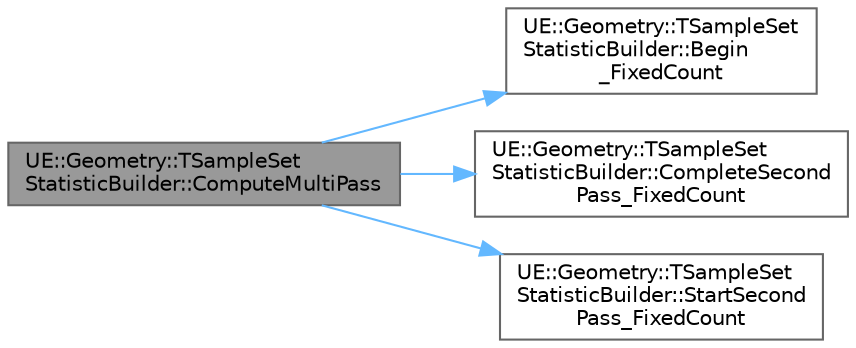digraph "UE::Geometry::TSampleSetStatisticBuilder::ComputeMultiPass"
{
 // INTERACTIVE_SVG=YES
 // LATEX_PDF_SIZE
  bgcolor="transparent";
  edge [fontname=Helvetica,fontsize=10,labelfontname=Helvetica,labelfontsize=10];
  node [fontname=Helvetica,fontsize=10,shape=box,height=0.2,width=0.4];
  rankdir="LR";
  Node1 [id="Node000001",label="UE::Geometry::TSampleSet\lStatisticBuilder::ComputeMultiPass",height=0.2,width=0.4,color="gray40", fillcolor="grey60", style="filled", fontcolor="black",tooltip=" "];
  Node1 -> Node2 [id="edge1_Node000001_Node000002",color="steelblue1",style="solid",tooltip=" "];
  Node2 [id="Node000002",label="UE::Geometry::TSampleSet\lStatisticBuilder::Begin\l_FixedCount",height=0.2,width=0.4,color="grey40", fillcolor="white", style="filled",URL="$dc/d3e/structUE_1_1Geometry_1_1TSampleSetStatisticBuilder.html#ad2e0522fdd6957952b515fe623df985e",tooltip=" "];
  Node1 -> Node3 [id="edge2_Node000001_Node000003",color="steelblue1",style="solid",tooltip=" "];
  Node3 [id="Node000003",label="UE::Geometry::TSampleSet\lStatisticBuilder::CompleteSecond\lPass_FixedCount",height=0.2,width=0.4,color="grey40", fillcolor="white", style="filled",URL="$dc/d3e/structUE_1_1Geometry_1_1TSampleSetStatisticBuilder.html#afbe36d68cb8bdfd2631a5022a1030e9b",tooltip=" "];
  Node1 -> Node4 [id="edge3_Node000001_Node000004",color="steelblue1",style="solid",tooltip=" "];
  Node4 [id="Node000004",label="UE::Geometry::TSampleSet\lStatisticBuilder::StartSecond\lPass_FixedCount",height=0.2,width=0.4,color="grey40", fillcolor="white", style="filled",URL="$dc/d3e/structUE_1_1Geometry_1_1TSampleSetStatisticBuilder.html#a1be38b8efd2947525eeeafacd292cba0",tooltip=" "];
}
